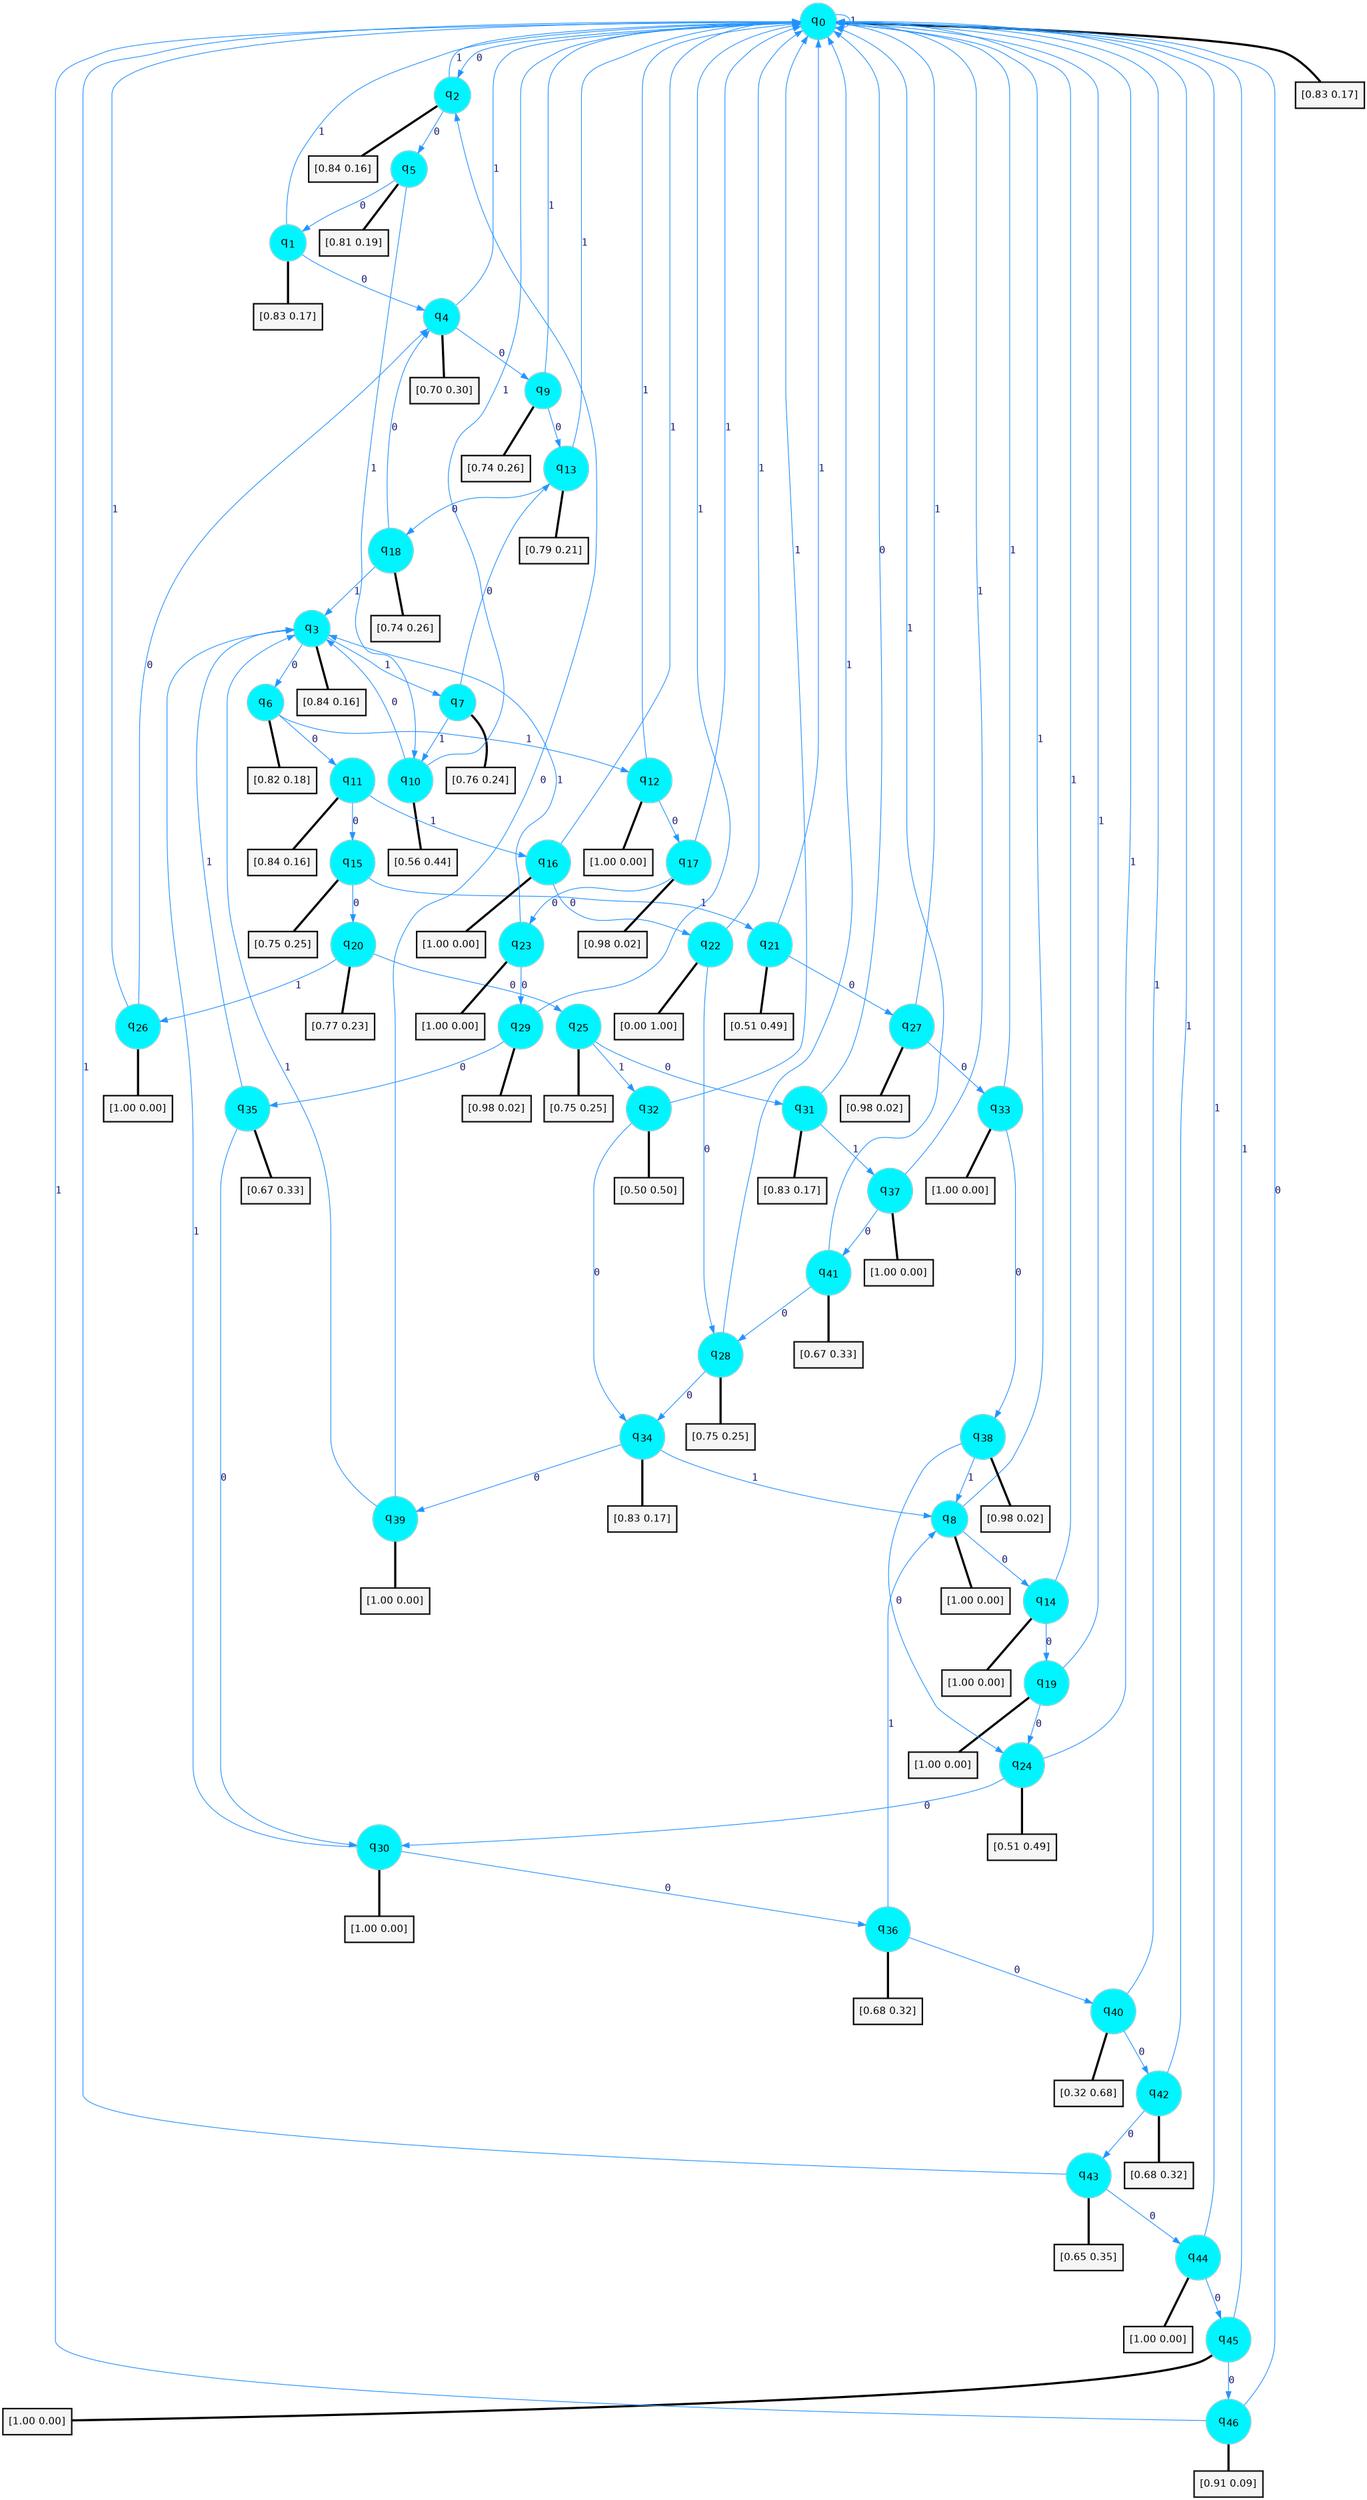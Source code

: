 digraph G {
graph [
bgcolor=transparent, dpi=300, rankdir=TD, size="40,25"];
node [
color=gray, fillcolor=turquoise1, fontcolor=black, fontname=Helvetica, fontsize=16, fontweight=bold, shape=circle, style=filled];
edge [
arrowsize=1, color=dodgerblue1, fontcolor=midnightblue, fontname=courier, fontweight=bold, penwidth=1, style=solid, weight=20];
0[label=<q<SUB>0</SUB>>];
1[label=<q<SUB>1</SUB>>];
2[label=<q<SUB>2</SUB>>];
3[label=<q<SUB>3</SUB>>];
4[label=<q<SUB>4</SUB>>];
5[label=<q<SUB>5</SUB>>];
6[label=<q<SUB>6</SUB>>];
7[label=<q<SUB>7</SUB>>];
8[label=<q<SUB>8</SUB>>];
9[label=<q<SUB>9</SUB>>];
10[label=<q<SUB>10</SUB>>];
11[label=<q<SUB>11</SUB>>];
12[label=<q<SUB>12</SUB>>];
13[label=<q<SUB>13</SUB>>];
14[label=<q<SUB>14</SUB>>];
15[label=<q<SUB>15</SUB>>];
16[label=<q<SUB>16</SUB>>];
17[label=<q<SUB>17</SUB>>];
18[label=<q<SUB>18</SUB>>];
19[label=<q<SUB>19</SUB>>];
20[label=<q<SUB>20</SUB>>];
21[label=<q<SUB>21</SUB>>];
22[label=<q<SUB>22</SUB>>];
23[label=<q<SUB>23</SUB>>];
24[label=<q<SUB>24</SUB>>];
25[label=<q<SUB>25</SUB>>];
26[label=<q<SUB>26</SUB>>];
27[label=<q<SUB>27</SUB>>];
28[label=<q<SUB>28</SUB>>];
29[label=<q<SUB>29</SUB>>];
30[label=<q<SUB>30</SUB>>];
31[label=<q<SUB>31</SUB>>];
32[label=<q<SUB>32</SUB>>];
33[label=<q<SUB>33</SUB>>];
34[label=<q<SUB>34</SUB>>];
35[label=<q<SUB>35</SUB>>];
36[label=<q<SUB>36</SUB>>];
37[label=<q<SUB>37</SUB>>];
38[label=<q<SUB>38</SUB>>];
39[label=<q<SUB>39</SUB>>];
40[label=<q<SUB>40</SUB>>];
41[label=<q<SUB>41</SUB>>];
42[label=<q<SUB>42</SUB>>];
43[label=<q<SUB>43</SUB>>];
44[label=<q<SUB>44</SUB>>];
45[label=<q<SUB>45</SUB>>];
46[label=<q<SUB>46</SUB>>];
47[label="[0.83 0.17]", shape=box,fontcolor=black, fontname=Helvetica, fontsize=14, penwidth=2, fillcolor=whitesmoke,color=black];
48[label="[0.83 0.17]", shape=box,fontcolor=black, fontname=Helvetica, fontsize=14, penwidth=2, fillcolor=whitesmoke,color=black];
49[label="[0.84 0.16]", shape=box,fontcolor=black, fontname=Helvetica, fontsize=14, penwidth=2, fillcolor=whitesmoke,color=black];
50[label="[0.84 0.16]", shape=box,fontcolor=black, fontname=Helvetica, fontsize=14, penwidth=2, fillcolor=whitesmoke,color=black];
51[label="[0.70 0.30]", shape=box,fontcolor=black, fontname=Helvetica, fontsize=14, penwidth=2, fillcolor=whitesmoke,color=black];
52[label="[0.81 0.19]", shape=box,fontcolor=black, fontname=Helvetica, fontsize=14, penwidth=2, fillcolor=whitesmoke,color=black];
53[label="[0.82 0.18]", shape=box,fontcolor=black, fontname=Helvetica, fontsize=14, penwidth=2, fillcolor=whitesmoke,color=black];
54[label="[0.76 0.24]", shape=box,fontcolor=black, fontname=Helvetica, fontsize=14, penwidth=2, fillcolor=whitesmoke,color=black];
55[label="[1.00 0.00]", shape=box,fontcolor=black, fontname=Helvetica, fontsize=14, penwidth=2, fillcolor=whitesmoke,color=black];
56[label="[0.74 0.26]", shape=box,fontcolor=black, fontname=Helvetica, fontsize=14, penwidth=2, fillcolor=whitesmoke,color=black];
57[label="[0.56 0.44]", shape=box,fontcolor=black, fontname=Helvetica, fontsize=14, penwidth=2, fillcolor=whitesmoke,color=black];
58[label="[0.84 0.16]", shape=box,fontcolor=black, fontname=Helvetica, fontsize=14, penwidth=2, fillcolor=whitesmoke,color=black];
59[label="[1.00 0.00]", shape=box,fontcolor=black, fontname=Helvetica, fontsize=14, penwidth=2, fillcolor=whitesmoke,color=black];
60[label="[0.79 0.21]", shape=box,fontcolor=black, fontname=Helvetica, fontsize=14, penwidth=2, fillcolor=whitesmoke,color=black];
61[label="[1.00 0.00]", shape=box,fontcolor=black, fontname=Helvetica, fontsize=14, penwidth=2, fillcolor=whitesmoke,color=black];
62[label="[0.75 0.25]", shape=box,fontcolor=black, fontname=Helvetica, fontsize=14, penwidth=2, fillcolor=whitesmoke,color=black];
63[label="[1.00 0.00]", shape=box,fontcolor=black, fontname=Helvetica, fontsize=14, penwidth=2, fillcolor=whitesmoke,color=black];
64[label="[0.98 0.02]", shape=box,fontcolor=black, fontname=Helvetica, fontsize=14, penwidth=2, fillcolor=whitesmoke,color=black];
65[label="[0.74 0.26]", shape=box,fontcolor=black, fontname=Helvetica, fontsize=14, penwidth=2, fillcolor=whitesmoke,color=black];
66[label="[1.00 0.00]", shape=box,fontcolor=black, fontname=Helvetica, fontsize=14, penwidth=2, fillcolor=whitesmoke,color=black];
67[label="[0.77 0.23]", shape=box,fontcolor=black, fontname=Helvetica, fontsize=14, penwidth=2, fillcolor=whitesmoke,color=black];
68[label="[0.51 0.49]", shape=box,fontcolor=black, fontname=Helvetica, fontsize=14, penwidth=2, fillcolor=whitesmoke,color=black];
69[label="[0.00 1.00]", shape=box,fontcolor=black, fontname=Helvetica, fontsize=14, penwidth=2, fillcolor=whitesmoke,color=black];
70[label="[1.00 0.00]", shape=box,fontcolor=black, fontname=Helvetica, fontsize=14, penwidth=2, fillcolor=whitesmoke,color=black];
71[label="[0.51 0.49]", shape=box,fontcolor=black, fontname=Helvetica, fontsize=14, penwidth=2, fillcolor=whitesmoke,color=black];
72[label="[0.75 0.25]", shape=box,fontcolor=black, fontname=Helvetica, fontsize=14, penwidth=2, fillcolor=whitesmoke,color=black];
73[label="[1.00 0.00]", shape=box,fontcolor=black, fontname=Helvetica, fontsize=14, penwidth=2, fillcolor=whitesmoke,color=black];
74[label="[0.98 0.02]", shape=box,fontcolor=black, fontname=Helvetica, fontsize=14, penwidth=2, fillcolor=whitesmoke,color=black];
75[label="[0.75 0.25]", shape=box,fontcolor=black, fontname=Helvetica, fontsize=14, penwidth=2, fillcolor=whitesmoke,color=black];
76[label="[0.98 0.02]", shape=box,fontcolor=black, fontname=Helvetica, fontsize=14, penwidth=2, fillcolor=whitesmoke,color=black];
77[label="[1.00 0.00]", shape=box,fontcolor=black, fontname=Helvetica, fontsize=14, penwidth=2, fillcolor=whitesmoke,color=black];
78[label="[0.83 0.17]", shape=box,fontcolor=black, fontname=Helvetica, fontsize=14, penwidth=2, fillcolor=whitesmoke,color=black];
79[label="[0.50 0.50]", shape=box,fontcolor=black, fontname=Helvetica, fontsize=14, penwidth=2, fillcolor=whitesmoke,color=black];
80[label="[1.00 0.00]", shape=box,fontcolor=black, fontname=Helvetica, fontsize=14, penwidth=2, fillcolor=whitesmoke,color=black];
81[label="[0.83 0.17]", shape=box,fontcolor=black, fontname=Helvetica, fontsize=14, penwidth=2, fillcolor=whitesmoke,color=black];
82[label="[0.67 0.33]", shape=box,fontcolor=black, fontname=Helvetica, fontsize=14, penwidth=2, fillcolor=whitesmoke,color=black];
83[label="[0.68 0.32]", shape=box,fontcolor=black, fontname=Helvetica, fontsize=14, penwidth=2, fillcolor=whitesmoke,color=black];
84[label="[1.00 0.00]", shape=box,fontcolor=black, fontname=Helvetica, fontsize=14, penwidth=2, fillcolor=whitesmoke,color=black];
85[label="[0.98 0.02]", shape=box,fontcolor=black, fontname=Helvetica, fontsize=14, penwidth=2, fillcolor=whitesmoke,color=black];
86[label="[1.00 0.00]", shape=box,fontcolor=black, fontname=Helvetica, fontsize=14, penwidth=2, fillcolor=whitesmoke,color=black];
87[label="[0.32 0.68]", shape=box,fontcolor=black, fontname=Helvetica, fontsize=14, penwidth=2, fillcolor=whitesmoke,color=black];
88[label="[0.67 0.33]", shape=box,fontcolor=black, fontname=Helvetica, fontsize=14, penwidth=2, fillcolor=whitesmoke,color=black];
89[label="[0.68 0.32]", shape=box,fontcolor=black, fontname=Helvetica, fontsize=14, penwidth=2, fillcolor=whitesmoke,color=black];
90[label="[0.65 0.35]", shape=box,fontcolor=black, fontname=Helvetica, fontsize=14, penwidth=2, fillcolor=whitesmoke,color=black];
91[label="[1.00 0.00]", shape=box,fontcolor=black, fontname=Helvetica, fontsize=14, penwidth=2, fillcolor=whitesmoke,color=black];
92[label="[1.00 0.00]", shape=box,fontcolor=black, fontname=Helvetica, fontsize=14, penwidth=2, fillcolor=whitesmoke,color=black];
93[label="[0.91 0.09]", shape=box,fontcolor=black, fontname=Helvetica, fontsize=14, penwidth=2, fillcolor=whitesmoke,color=black];
0->2 [label=0];
0->0 [label=1];
0->47 [arrowhead=none, penwidth=3,color=black];
1->4 [label=0];
1->0 [label=1];
1->48 [arrowhead=none, penwidth=3,color=black];
2->5 [label=0];
2->0 [label=1];
2->49 [arrowhead=none, penwidth=3,color=black];
3->6 [label=0];
3->7 [label=1];
3->50 [arrowhead=none, penwidth=3,color=black];
4->9 [label=0];
4->0 [label=1];
4->51 [arrowhead=none, penwidth=3,color=black];
5->1 [label=0];
5->10 [label=1];
5->52 [arrowhead=none, penwidth=3,color=black];
6->11 [label=0];
6->12 [label=1];
6->53 [arrowhead=none, penwidth=3,color=black];
7->13 [label=0];
7->10 [label=1];
7->54 [arrowhead=none, penwidth=3,color=black];
8->14 [label=0];
8->0 [label=1];
8->55 [arrowhead=none, penwidth=3,color=black];
9->13 [label=0];
9->0 [label=1];
9->56 [arrowhead=none, penwidth=3,color=black];
10->3 [label=0];
10->0 [label=1];
10->57 [arrowhead=none, penwidth=3,color=black];
11->15 [label=0];
11->16 [label=1];
11->58 [arrowhead=none, penwidth=3,color=black];
12->17 [label=0];
12->0 [label=1];
12->59 [arrowhead=none, penwidth=3,color=black];
13->18 [label=0];
13->0 [label=1];
13->60 [arrowhead=none, penwidth=3,color=black];
14->19 [label=0];
14->0 [label=1];
14->61 [arrowhead=none, penwidth=3,color=black];
15->20 [label=0];
15->21 [label=1];
15->62 [arrowhead=none, penwidth=3,color=black];
16->22 [label=0];
16->0 [label=1];
16->63 [arrowhead=none, penwidth=3,color=black];
17->23 [label=0];
17->0 [label=1];
17->64 [arrowhead=none, penwidth=3,color=black];
18->4 [label=0];
18->3 [label=1];
18->65 [arrowhead=none, penwidth=3,color=black];
19->24 [label=0];
19->0 [label=1];
19->66 [arrowhead=none, penwidth=3,color=black];
20->25 [label=0];
20->26 [label=1];
20->67 [arrowhead=none, penwidth=3,color=black];
21->27 [label=0];
21->0 [label=1];
21->68 [arrowhead=none, penwidth=3,color=black];
22->28 [label=0];
22->0 [label=1];
22->69 [arrowhead=none, penwidth=3,color=black];
23->29 [label=0];
23->3 [label=1];
23->70 [arrowhead=none, penwidth=3,color=black];
24->30 [label=0];
24->0 [label=1];
24->71 [arrowhead=none, penwidth=3,color=black];
25->31 [label=0];
25->32 [label=1];
25->72 [arrowhead=none, penwidth=3,color=black];
26->4 [label=0];
26->0 [label=1];
26->73 [arrowhead=none, penwidth=3,color=black];
27->33 [label=0];
27->0 [label=1];
27->74 [arrowhead=none, penwidth=3,color=black];
28->34 [label=0];
28->0 [label=1];
28->75 [arrowhead=none, penwidth=3,color=black];
29->35 [label=0];
29->0 [label=1];
29->76 [arrowhead=none, penwidth=3,color=black];
30->36 [label=0];
30->3 [label=1];
30->77 [arrowhead=none, penwidth=3,color=black];
31->0 [label=0];
31->37 [label=1];
31->78 [arrowhead=none, penwidth=3,color=black];
32->34 [label=0];
32->0 [label=1];
32->79 [arrowhead=none, penwidth=3,color=black];
33->38 [label=0];
33->0 [label=1];
33->80 [arrowhead=none, penwidth=3,color=black];
34->39 [label=0];
34->8 [label=1];
34->81 [arrowhead=none, penwidth=3,color=black];
35->30 [label=0];
35->3 [label=1];
35->82 [arrowhead=none, penwidth=3,color=black];
36->40 [label=0];
36->8 [label=1];
36->83 [arrowhead=none, penwidth=3,color=black];
37->41 [label=0];
37->0 [label=1];
37->84 [arrowhead=none, penwidth=3,color=black];
38->24 [label=0];
38->8 [label=1];
38->85 [arrowhead=none, penwidth=3,color=black];
39->2 [label=0];
39->3 [label=1];
39->86 [arrowhead=none, penwidth=3,color=black];
40->42 [label=0];
40->0 [label=1];
40->87 [arrowhead=none, penwidth=3,color=black];
41->28 [label=0];
41->0 [label=1];
41->88 [arrowhead=none, penwidth=3,color=black];
42->43 [label=0];
42->0 [label=1];
42->89 [arrowhead=none, penwidth=3,color=black];
43->44 [label=0];
43->0 [label=1];
43->90 [arrowhead=none, penwidth=3,color=black];
44->45 [label=0];
44->0 [label=1];
44->91 [arrowhead=none, penwidth=3,color=black];
45->46 [label=0];
45->0 [label=1];
45->92 [arrowhead=none, penwidth=3,color=black];
46->0 [label=0];
46->0 [label=1];
46->93 [arrowhead=none, penwidth=3,color=black];
}
